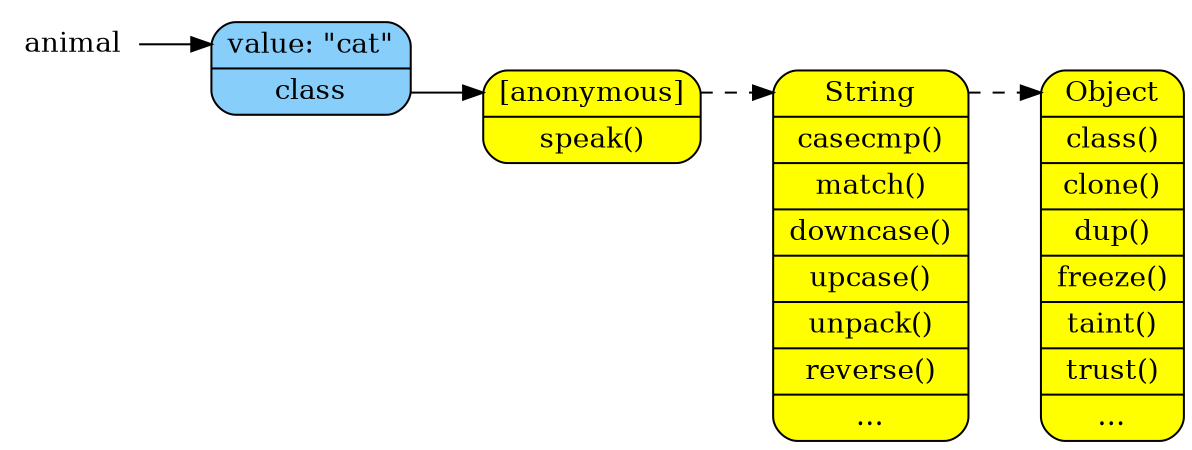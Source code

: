 digraph finite_state_machine {
	size="8,3"
	rankdir = "LR"


  /* Variables */
  node [shape=none,fillcolor=white];
  animal;

  /* Objects */
  node [shape = Mrecord, fillcolor=lightskyblue, style=filled];
  cat [label = "<value>value: \"cat\"|<class>class"];

  /* Classes */
  node [shape = Mrecord, fillcolor=yellow, style=filled];
  catSingleton [label="<__self__>[anonymous]|speak()"];
  String [label="<__self__>String|casecmp()|match()|downcase()|upcase()|unpack()|reverse()|…"];
  Object [label="<__self__>Object|class()|clone()|dup()|freeze()|taint()|trust()|…"];

  /* References */
  cat:class -> catSingleton:__self__;
  animal -> cat:value;

  /* Inheritance Chains */
  edge [style=dashed]
  catSingleton:__self__ -> String:__self__;
  String:__self__ -> Object:__self__;
}
